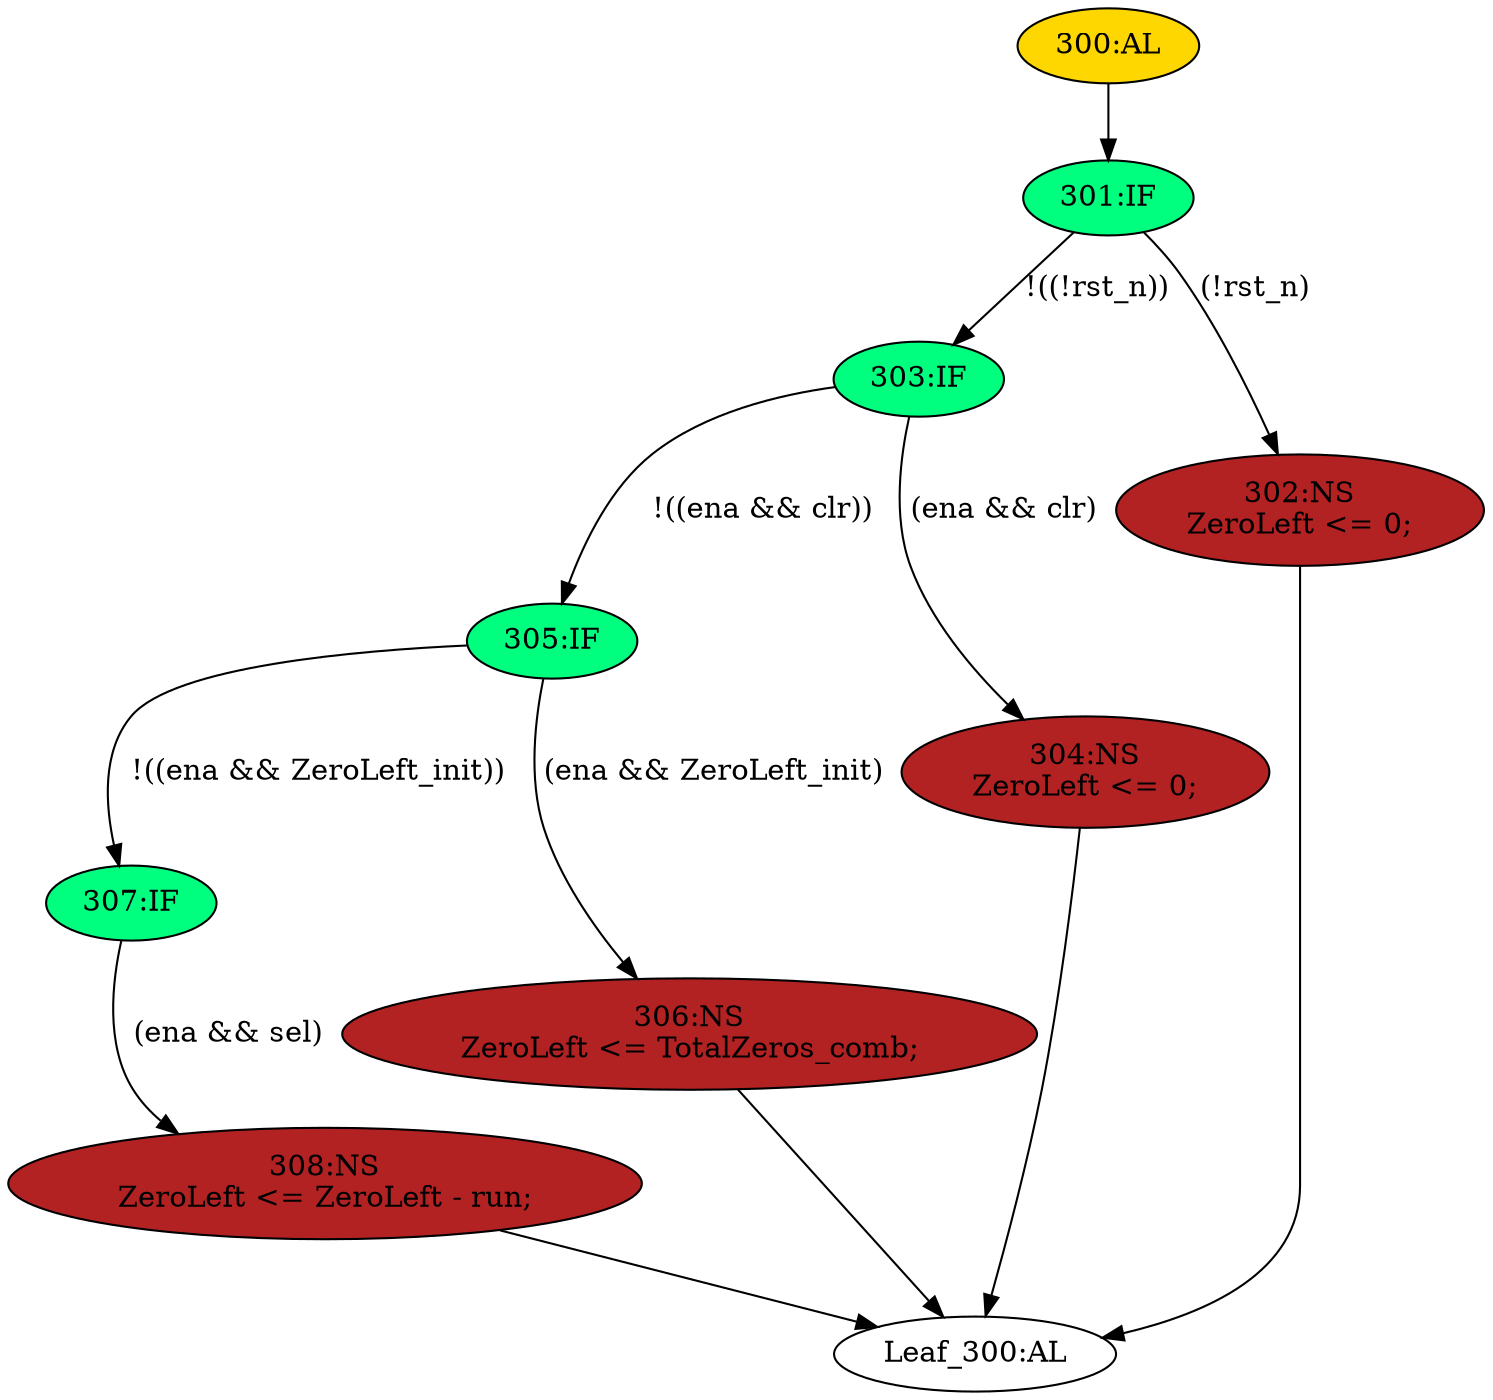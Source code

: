 strict digraph "" {
	node [label="\N"];
	"Leaf_300:AL"	 [def_var="['ZeroLeft']",
		label="Leaf_300:AL"];
	"305:IF"	 [ast="<pyverilog.vparser.ast.IfStatement object at 0x7f7673762750>",
		fillcolor=springgreen,
		label="305:IF",
		statements="[]",
		style=filled,
		typ=IfStatement];
	"307:IF"	 [ast="<pyverilog.vparser.ast.IfStatement object at 0x7f7673767290>",
		fillcolor=springgreen,
		label="307:IF",
		statements="[]",
		style=filled,
		typ=IfStatement];
	"305:IF" -> "307:IF"	 [cond="['ena', 'ZeroLeft_init']",
		label="!((ena && ZeroLeft_init))",
		lineno=305];
	"306:NS"	 [ast="<pyverilog.vparser.ast.NonblockingSubstitution object at 0x7f76737675d0>",
		fillcolor=firebrick,
		label="306:NS
ZeroLeft <= TotalZeros_comb;",
		statements="[<pyverilog.vparser.ast.NonblockingSubstitution object at 0x7f76737675d0>]",
		style=filled,
		typ=NonblockingSubstitution];
	"305:IF" -> "306:NS"	 [cond="['ena', 'ZeroLeft_init']",
		label="(ena && ZeroLeft_init)",
		lineno=305];
	"303:IF"	 [ast="<pyverilog.vparser.ast.IfStatement object at 0x7f7673767850>",
		fillcolor=springgreen,
		label="303:IF",
		statements="[]",
		style=filled,
		typ=IfStatement];
	"303:IF" -> "305:IF"	 [cond="['ena', 'clr']",
		label="!((ena && clr))",
		lineno=303];
	"304:NS"	 [ast="<pyverilog.vparser.ast.NonblockingSubstitution object at 0x7f7673767890>",
		fillcolor=firebrick,
		label="304:NS
ZeroLeft <= 0;",
		statements="[<pyverilog.vparser.ast.NonblockingSubstitution object at 0x7f7673767890>]",
		style=filled,
		typ=NonblockingSubstitution];
	"303:IF" -> "304:NS"	 [cond="['ena', 'clr']",
		label="(ena && clr)",
		lineno=303];
	"301:IF"	 [ast="<pyverilog.vparser.ast.IfStatement object at 0x7f7673767a90>",
		fillcolor=springgreen,
		label="301:IF",
		statements="[]",
		style=filled,
		typ=IfStatement];
	"301:IF" -> "303:IF"	 [cond="['rst_n']",
		label="!((!rst_n))",
		lineno=301];
	"302:NS"	 [ast="<pyverilog.vparser.ast.NonblockingSubstitution object at 0x7f7673767ad0>",
		fillcolor=firebrick,
		label="302:NS
ZeroLeft <= 0;",
		statements="[<pyverilog.vparser.ast.NonblockingSubstitution object at 0x7f7673767ad0>]",
		style=filled,
		typ=NonblockingSubstitution];
	"301:IF" -> "302:NS"	 [cond="['rst_n']",
		label="(!rst_n)",
		lineno=301];
	"308:NS"	 [ast="<pyverilog.vparser.ast.NonblockingSubstitution object at 0x7f7673767310>",
		fillcolor=firebrick,
		label="308:NS
ZeroLeft <= ZeroLeft - run;",
		statements="[<pyverilog.vparser.ast.NonblockingSubstitution object at 0x7f7673767310>]",
		style=filled,
		typ=NonblockingSubstitution];
	"308:NS" -> "Leaf_300:AL"	 [cond="[]",
		lineno=None];
	"302:NS" -> "Leaf_300:AL"	 [cond="[]",
		lineno=None];
	"304:NS" -> "Leaf_300:AL"	 [cond="[]",
		lineno=None];
	"307:IF" -> "308:NS"	 [cond="['ena', 'sel']",
		label="(ena && sel)",
		lineno=307];
	"300:AL"	 [ast="<pyverilog.vparser.ast.Always object at 0x7f7673767cd0>",
		clk_sens=True,
		fillcolor=gold,
		label="300:AL",
		sens="['clk', 'rst_n']",
		statements="[]",
		style=filled,
		typ=Always,
		use_var="['ena', 'sel', 'run', 'rst_n', 'clr', 'ZeroLeft_init', 'ZeroLeft', 'TotalZeros_comb']"];
	"300:AL" -> "301:IF"	 [cond="[]",
		lineno=None];
	"306:NS" -> "Leaf_300:AL"	 [cond="[]",
		lineno=None];
}
